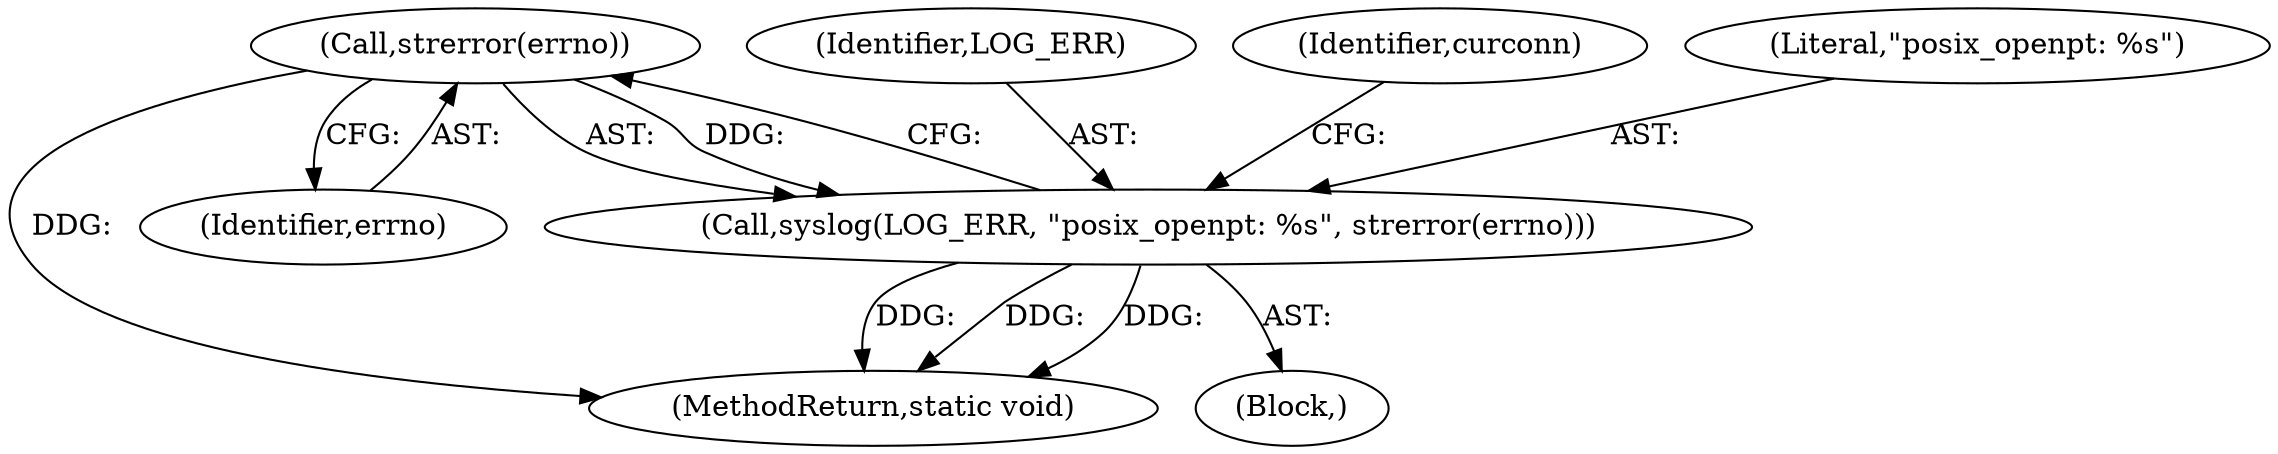 digraph "0_MAC-Telnet_b69d11727d4f0f8cf719c79e3fb700f55ca03e9a_2@API" {
"1000335" [label="(Call,strerror(errno))"];
"1000332" [label="(Call,syslog(LOG_ERR, \"posix_openpt: %s\", strerror(errno)))"];
"1000333" [label="(Identifier,LOG_ERR)"];
"1000693" [label="(MethodReturn,static void)"];
"1000331" [label="(Block,)"];
"1000338" [label="(Identifier,curconn)"];
"1000335" [label="(Call,strerror(errno))"];
"1000332" [label="(Call,syslog(LOG_ERR, \"posix_openpt: %s\", strerror(errno)))"];
"1000334" [label="(Literal,\"posix_openpt: %s\")"];
"1000336" [label="(Identifier,errno)"];
"1000335" -> "1000332"  [label="AST: "];
"1000335" -> "1000336"  [label="CFG: "];
"1000336" -> "1000335"  [label="AST: "];
"1000332" -> "1000335"  [label="CFG: "];
"1000335" -> "1000693"  [label="DDG: "];
"1000335" -> "1000332"  [label="DDG: "];
"1000332" -> "1000331"  [label="AST: "];
"1000333" -> "1000332"  [label="AST: "];
"1000334" -> "1000332"  [label="AST: "];
"1000338" -> "1000332"  [label="CFG: "];
"1000332" -> "1000693"  [label="DDG: "];
"1000332" -> "1000693"  [label="DDG: "];
"1000332" -> "1000693"  [label="DDG: "];
}
